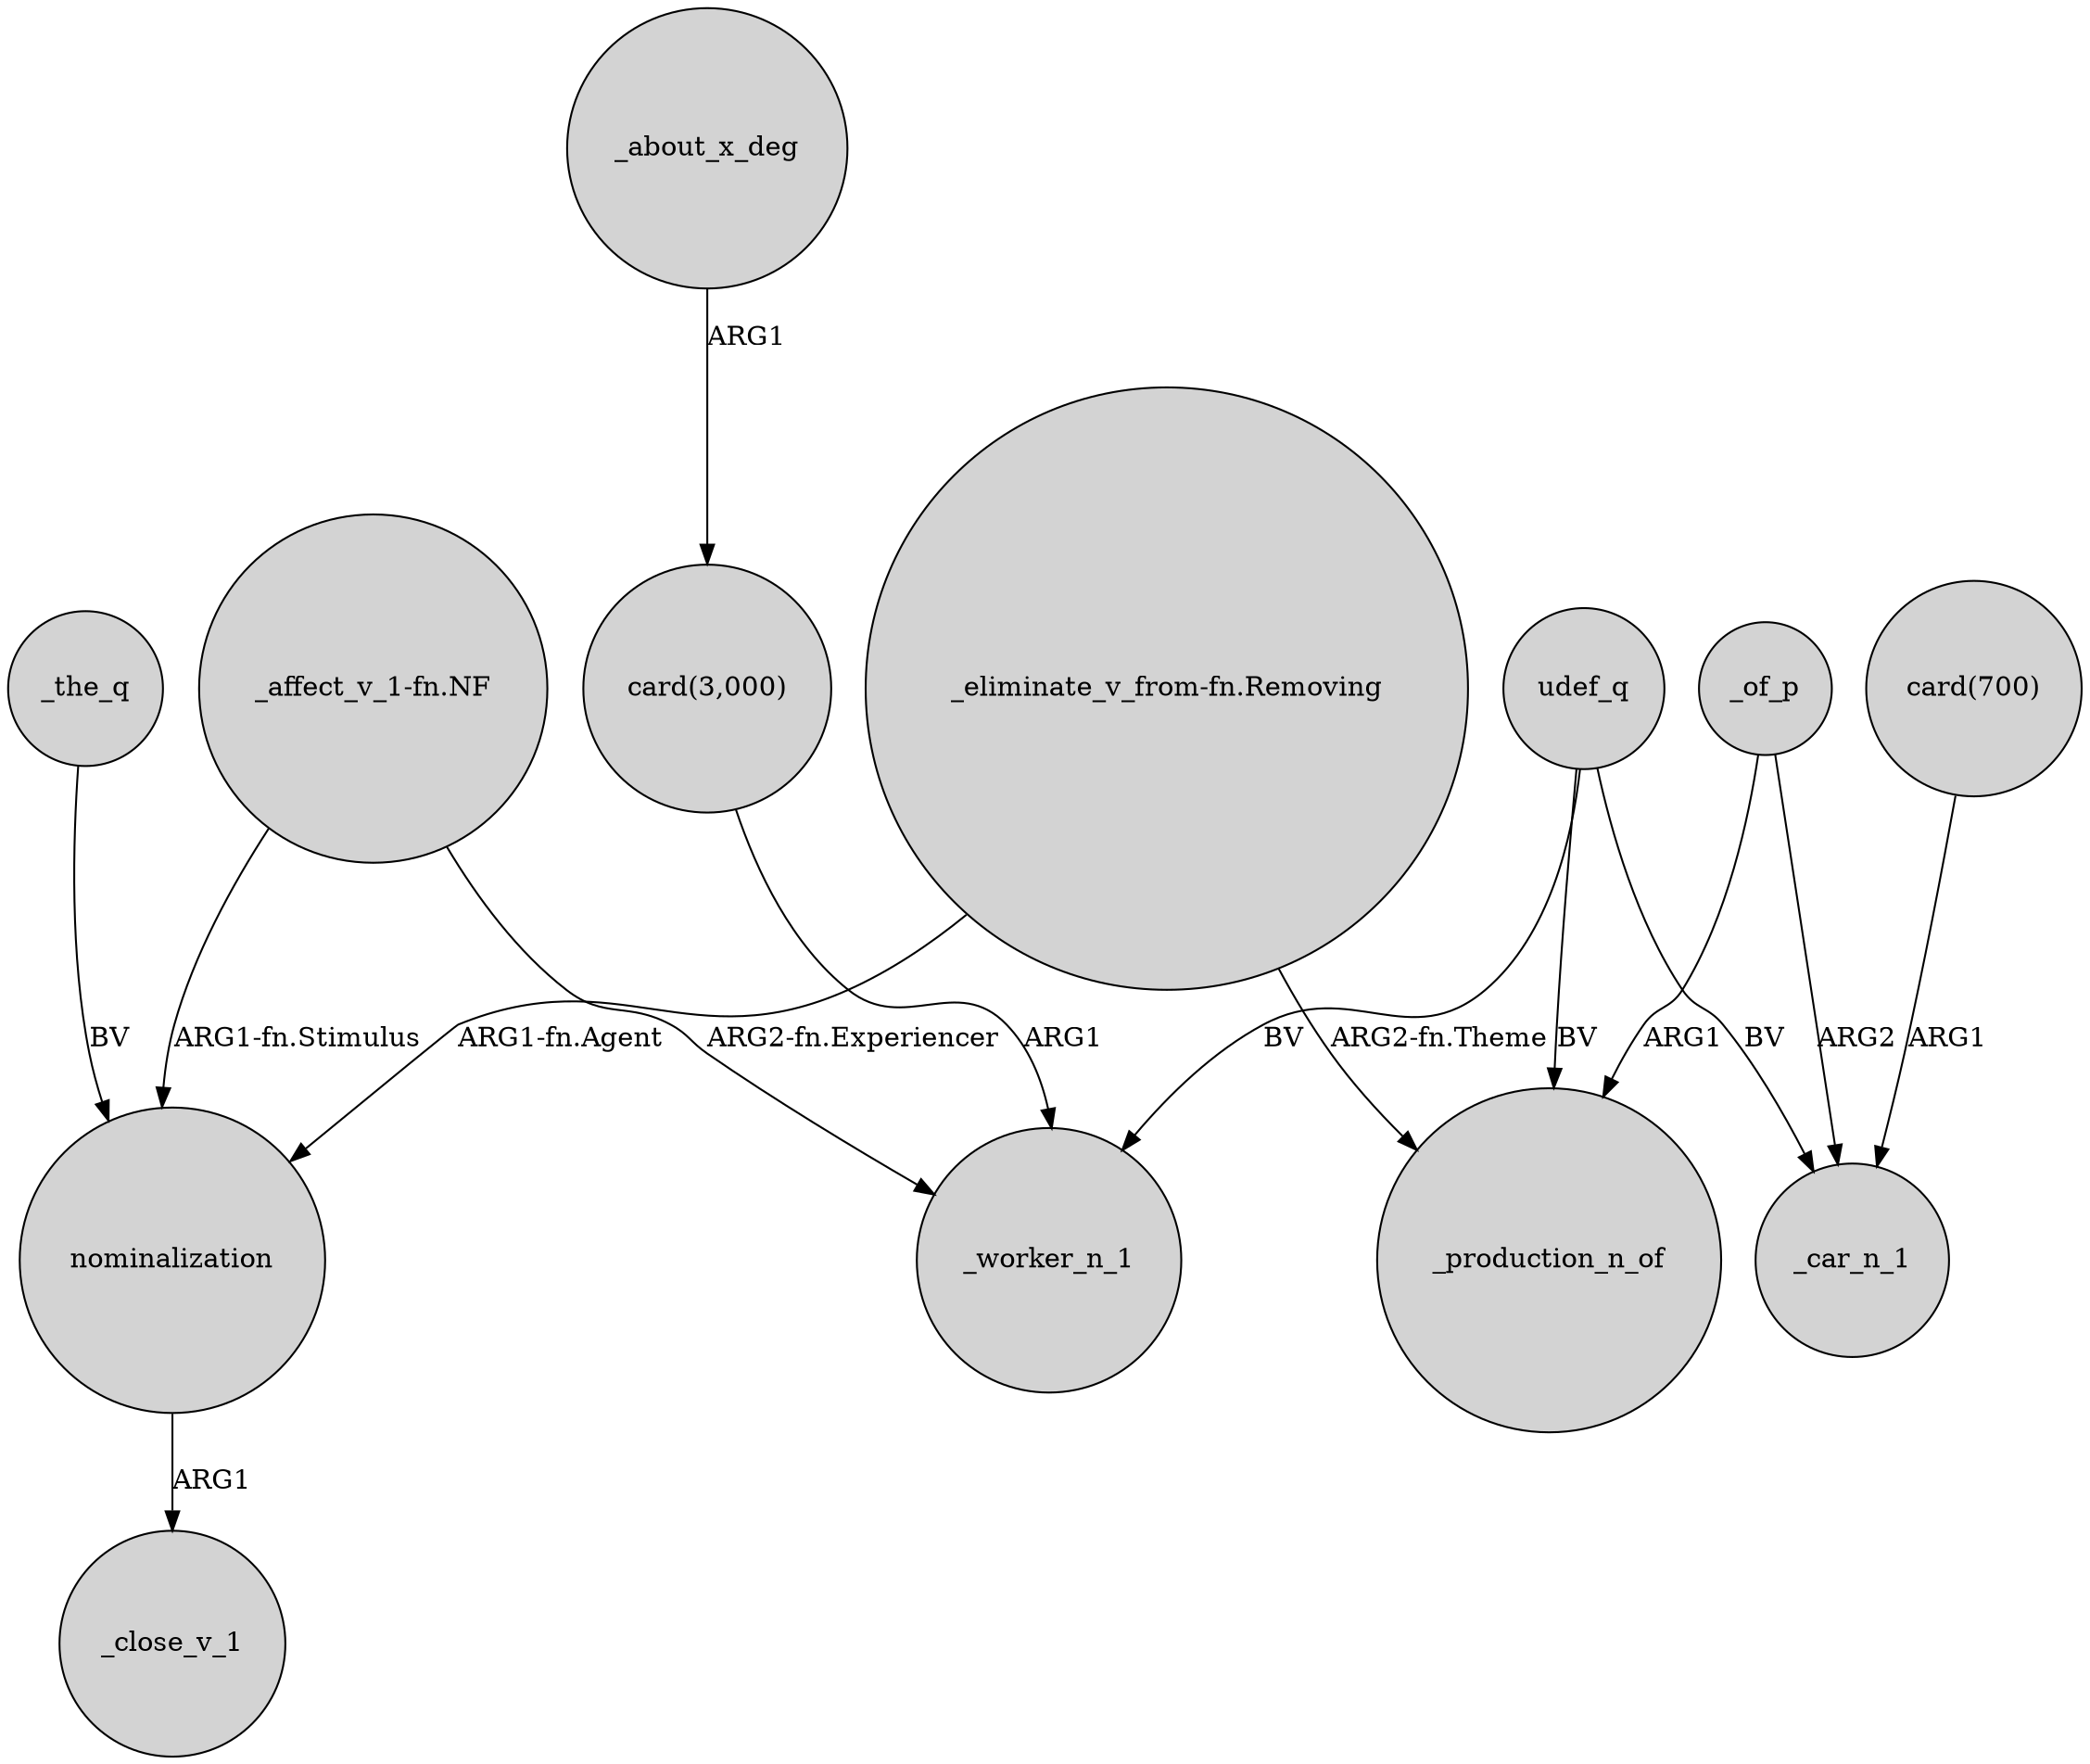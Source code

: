 digraph {
	node [shape=circle style=filled]
	"_affect_v_1-fn.NF" -> nominalization [label="ARG1-fn.Stimulus"]
	"_eliminate_v_from-fn.Removing" -> _production_n_of [label="ARG2-fn.Theme"]
	udef_q -> _production_n_of [label=BV]
	udef_q -> _car_n_1 [label=BV]
	udef_q -> _worker_n_1 [label=BV]
	nominalization -> _close_v_1 [label=ARG1]
	"card(3,000)" -> _worker_n_1 [label=ARG1]
	"card(700)" -> _car_n_1 [label=ARG1]
	_of_p -> _production_n_of [label=ARG1]
	_about_x_deg -> "card(3,000)" [label=ARG1]
	"_eliminate_v_from-fn.Removing" -> nominalization [label="ARG1-fn.Agent"]
	_of_p -> _car_n_1 [label=ARG2]
	_the_q -> nominalization [label=BV]
	"_affect_v_1-fn.NF" -> _worker_n_1 [label="ARG2-fn.Experiencer"]
}
